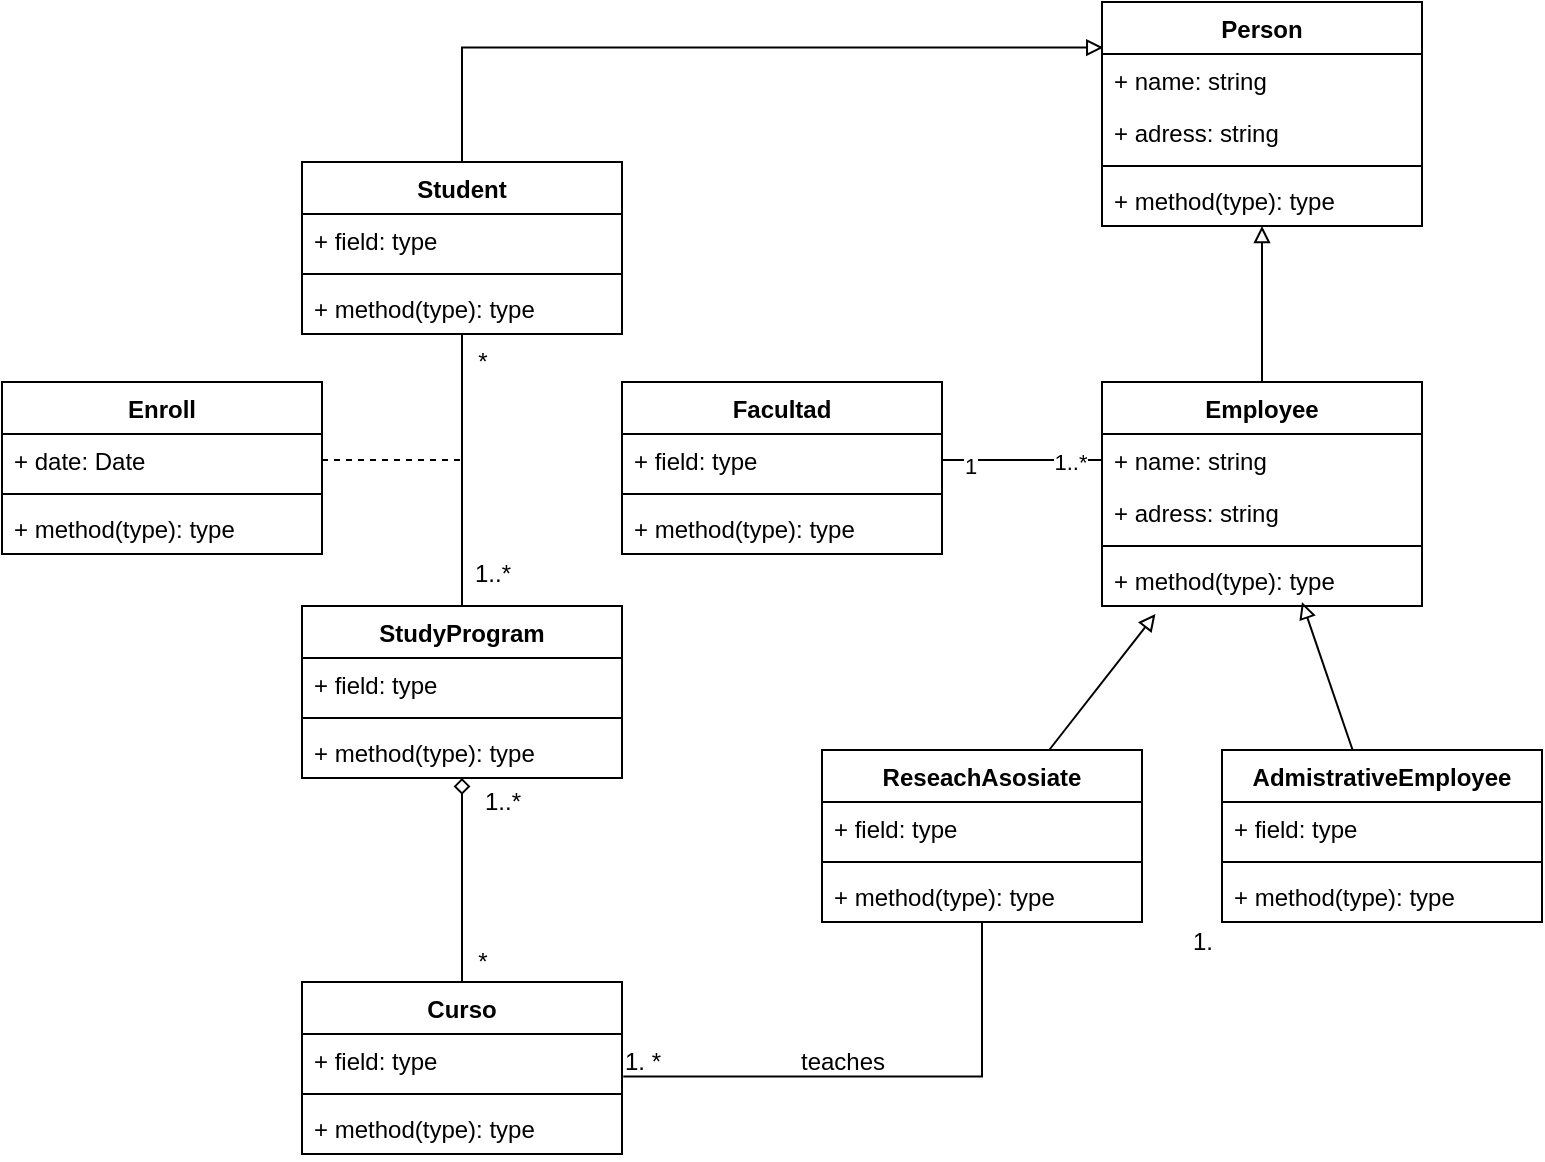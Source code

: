 <mxfile version="20.0.4" type="device"><diagram id="vIyadPnhWKguf4oU4SYq" name="diagrama clases"><mxGraphModel dx="1725" dy="503" grid="1" gridSize="10" guides="1" tooltips="1" connect="1" arrows="1" fold="1" page="1" pageScale="1" pageWidth="827" pageHeight="1169" math="0" shadow="0"><root><mxCell id="0"/><mxCell id="1" parent="0"/><mxCell id="WG7-mORb7cb0WVPptvqz-39" style="edgeStyle=none;rounded=0;orthogonalLoop=1;jettySize=auto;html=1;endArrow=block;endFill=0;entryX=0.625;entryY=0.923;entryDx=0;entryDy=0;entryPerimeter=0;" parent="1" source="WG7-mORb7cb0WVPptvqz-1" target="WG7-mORb7cb0WVPptvqz-45" edge="1"><mxGeometry relative="1" as="geometry"/></mxCell><mxCell id="WG7-mORb7cb0WVPptvqz-1" value="AdmistrativeEmployee" style="swimlane;fontStyle=1;align=center;verticalAlign=top;childLayout=stackLayout;horizontal=1;startSize=26;horizontalStack=0;resizeParent=1;resizeParentMax=0;resizeLast=0;collapsible=1;marginBottom=0;" parent="1" vertex="1"><mxGeometry x="-170" y="464" width="160" height="86" as="geometry"/></mxCell><mxCell id="WG7-mORb7cb0WVPptvqz-2" value="+ field: type" style="text;strokeColor=none;fillColor=none;align=left;verticalAlign=top;spacingLeft=4;spacingRight=4;overflow=hidden;rotatable=0;points=[[0,0.5],[1,0.5]];portConstraint=eastwest;" parent="WG7-mORb7cb0WVPptvqz-1" vertex="1"><mxGeometry y="26" width="160" height="26" as="geometry"/></mxCell><mxCell id="WG7-mORb7cb0WVPptvqz-3" value="" style="line;strokeWidth=1;fillColor=none;align=left;verticalAlign=middle;spacingTop=-1;spacingLeft=3;spacingRight=3;rotatable=0;labelPosition=right;points=[];portConstraint=eastwest;" parent="WG7-mORb7cb0WVPptvqz-1" vertex="1"><mxGeometry y="52" width="160" height="8" as="geometry"/></mxCell><mxCell id="WG7-mORb7cb0WVPptvqz-4" value="+ method(type): type" style="text;strokeColor=none;fillColor=none;align=left;verticalAlign=top;spacingLeft=4;spacingRight=4;overflow=hidden;rotatable=0;points=[[0,0.5],[1,0.5]];portConstraint=eastwest;" parent="WG7-mORb7cb0WVPptvqz-1" vertex="1"><mxGeometry y="60" width="160" height="26" as="geometry"/></mxCell><mxCell id="WG7-mORb7cb0WVPptvqz-28" style="edgeStyle=none;rounded=0;orthogonalLoop=1;jettySize=auto;html=1;endArrow=none;endFill=0;" parent="1" source="WG7-mORb7cb0WVPptvqz-5" target="WG7-mORb7cb0WVPptvqz-22" edge="1"><mxGeometry relative="1" as="geometry"/></mxCell><mxCell id="WG7-mORb7cb0WVPptvqz-38" style="edgeStyle=orthogonalEdgeStyle;rounded=0;orthogonalLoop=1;jettySize=auto;html=1;endArrow=block;endFill=0;entryX=0.004;entryY=-0.123;entryDx=0;entryDy=0;entryPerimeter=0;" parent="1" source="WG7-mORb7cb0WVPptvqz-5" target="WG7-mORb7cb0WVPptvqz-32" edge="1"><mxGeometry relative="1" as="geometry"/></mxCell><mxCell id="WG7-mORb7cb0WVPptvqz-5" value="Student" style="swimlane;fontStyle=1;align=center;verticalAlign=top;childLayout=stackLayout;horizontal=1;startSize=26;horizontalStack=0;resizeParent=1;resizeParentMax=0;resizeLast=0;collapsible=1;marginBottom=0;" parent="1" vertex="1"><mxGeometry x="-630" y="170" width="160" height="86" as="geometry"/></mxCell><mxCell id="WG7-mORb7cb0WVPptvqz-6" value="+ field: type" style="text;strokeColor=none;fillColor=none;align=left;verticalAlign=top;spacingLeft=4;spacingRight=4;overflow=hidden;rotatable=0;points=[[0,0.5],[1,0.5]];portConstraint=eastwest;" parent="WG7-mORb7cb0WVPptvqz-5" vertex="1"><mxGeometry y="26" width="160" height="26" as="geometry"/></mxCell><mxCell id="WG7-mORb7cb0WVPptvqz-7" value="" style="line;strokeWidth=1;fillColor=none;align=left;verticalAlign=middle;spacingTop=-1;spacingLeft=3;spacingRight=3;rotatable=0;labelPosition=right;points=[];portConstraint=eastwest;" parent="WG7-mORb7cb0WVPptvqz-5" vertex="1"><mxGeometry y="52" width="160" height="8" as="geometry"/></mxCell><mxCell id="WG7-mORb7cb0WVPptvqz-8" value="+ method(type): type" style="text;strokeColor=none;fillColor=none;align=left;verticalAlign=top;spacingLeft=4;spacingRight=4;overflow=hidden;rotatable=0;points=[[0,0.5],[1,0.5]];portConstraint=eastwest;" parent="WG7-mORb7cb0WVPptvqz-5" vertex="1"><mxGeometry y="60" width="160" height="26" as="geometry"/></mxCell><mxCell id="WG7-mORb7cb0WVPptvqz-9" value="Facultad" style="swimlane;fontStyle=1;align=center;verticalAlign=top;childLayout=stackLayout;horizontal=1;startSize=26;horizontalStack=0;resizeParent=1;resizeParentMax=0;resizeLast=0;collapsible=1;marginBottom=0;" parent="1" vertex="1"><mxGeometry x="-470" y="280" width="160" height="86" as="geometry"/></mxCell><mxCell id="WG7-mORb7cb0WVPptvqz-10" value="+ field: type" style="text;strokeColor=none;fillColor=none;align=left;verticalAlign=top;spacingLeft=4;spacingRight=4;overflow=hidden;rotatable=0;points=[[0,0.5],[1,0.5]];portConstraint=eastwest;" parent="WG7-mORb7cb0WVPptvqz-9" vertex="1"><mxGeometry y="26" width="160" height="26" as="geometry"/></mxCell><mxCell id="WG7-mORb7cb0WVPptvqz-11" value="" style="line;strokeWidth=1;fillColor=none;align=left;verticalAlign=middle;spacingTop=-1;spacingLeft=3;spacingRight=3;rotatable=0;labelPosition=right;points=[];portConstraint=eastwest;" parent="WG7-mORb7cb0WVPptvqz-9" vertex="1"><mxGeometry y="52" width="160" height="8" as="geometry"/></mxCell><mxCell id="WG7-mORb7cb0WVPptvqz-12" value="+ method(type): type" style="text;strokeColor=none;fillColor=none;align=left;verticalAlign=top;spacingLeft=4;spacingRight=4;overflow=hidden;rotatable=0;points=[[0,0.5],[1,0.5]];portConstraint=eastwest;" parent="WG7-mORb7cb0WVPptvqz-9" vertex="1"><mxGeometry y="60" width="160" height="26" as="geometry"/></mxCell><mxCell id="WG7-mORb7cb0WVPptvqz-27" style="rounded=0;orthogonalLoop=1;jettySize=auto;html=1;entryX=1.004;entryY=0.815;entryDx=0;entryDy=0;entryPerimeter=0;endArrow=none;endFill=0;edgeStyle=orthogonalEdgeStyle;" parent="1" source="WG7-mORb7cb0WVPptvqz-13" target="WG7-mORb7cb0WVPptvqz-19" edge="1"><mxGeometry relative="1" as="geometry"/></mxCell><mxCell id="WG7-mORb7cb0WVPptvqz-36" style="edgeStyle=none;rounded=0;orthogonalLoop=1;jettySize=auto;html=1;endArrow=block;endFill=0;entryX=0.167;entryY=1.154;entryDx=0;entryDy=0;entryPerimeter=0;" parent="1" source="WG7-mORb7cb0WVPptvqz-13" target="WG7-mORb7cb0WVPptvqz-45" edge="1"><mxGeometry relative="1" as="geometry"/></mxCell><mxCell id="WG7-mORb7cb0WVPptvqz-13" value="ReseachAsosiate" style="swimlane;fontStyle=1;align=center;verticalAlign=top;childLayout=stackLayout;horizontal=1;startSize=26;horizontalStack=0;resizeParent=1;resizeParentMax=0;resizeLast=0;collapsible=1;marginBottom=0;" parent="1" vertex="1"><mxGeometry x="-370" y="464" width="160" height="86" as="geometry"/></mxCell><mxCell id="WG7-mORb7cb0WVPptvqz-14" value="+ field: type" style="text;strokeColor=none;fillColor=none;align=left;verticalAlign=top;spacingLeft=4;spacingRight=4;overflow=hidden;rotatable=0;points=[[0,0.5],[1,0.5]];portConstraint=eastwest;" parent="WG7-mORb7cb0WVPptvqz-13" vertex="1"><mxGeometry y="26" width="160" height="26" as="geometry"/></mxCell><mxCell id="WG7-mORb7cb0WVPptvqz-15" value="" style="line;strokeWidth=1;fillColor=none;align=left;verticalAlign=middle;spacingTop=-1;spacingLeft=3;spacingRight=3;rotatable=0;labelPosition=right;points=[];portConstraint=eastwest;" parent="WG7-mORb7cb0WVPptvqz-13" vertex="1"><mxGeometry y="52" width="160" height="8" as="geometry"/></mxCell><mxCell id="WG7-mORb7cb0WVPptvqz-16" value="+ method(type): type" style="text;strokeColor=none;fillColor=none;align=left;verticalAlign=top;spacingLeft=4;spacingRight=4;overflow=hidden;rotatable=0;points=[[0,0.5],[1,0.5]];portConstraint=eastwest;" parent="WG7-mORb7cb0WVPptvqz-13" vertex="1"><mxGeometry y="60" width="160" height="26" as="geometry"/></mxCell><mxCell id="WG7-mORb7cb0WVPptvqz-26" style="rounded=0;orthogonalLoop=1;jettySize=auto;html=1;endArrow=diamond;endFill=0;" parent="1" source="WG7-mORb7cb0WVPptvqz-18" target="WG7-mORb7cb0WVPptvqz-25" edge="1"><mxGeometry relative="1" as="geometry"/></mxCell><mxCell id="WG7-mORb7cb0WVPptvqz-18" value="Curso" style="swimlane;fontStyle=1;align=center;verticalAlign=top;childLayout=stackLayout;horizontal=1;startSize=26;horizontalStack=0;resizeParent=1;resizeParentMax=0;resizeLast=0;collapsible=1;marginBottom=0;" parent="1" vertex="1"><mxGeometry x="-630" y="580" width="160" height="86" as="geometry"/></mxCell><mxCell id="WG7-mORb7cb0WVPptvqz-19" value="+ field: type" style="text;strokeColor=none;fillColor=none;align=left;verticalAlign=top;spacingLeft=4;spacingRight=4;overflow=hidden;rotatable=0;points=[[0,0.5],[1,0.5]];portConstraint=eastwest;" parent="WG7-mORb7cb0WVPptvqz-18" vertex="1"><mxGeometry y="26" width="160" height="26" as="geometry"/></mxCell><mxCell id="WG7-mORb7cb0WVPptvqz-20" value="" style="line;strokeWidth=1;fillColor=none;align=left;verticalAlign=middle;spacingTop=-1;spacingLeft=3;spacingRight=3;rotatable=0;labelPosition=right;points=[];portConstraint=eastwest;" parent="WG7-mORb7cb0WVPptvqz-18" vertex="1"><mxGeometry y="52" width="160" height="8" as="geometry"/></mxCell><mxCell id="WG7-mORb7cb0WVPptvqz-21" value="+ method(type): type" style="text;strokeColor=none;fillColor=none;align=left;verticalAlign=top;spacingLeft=4;spacingRight=4;overflow=hidden;rotatable=0;points=[[0,0.5],[1,0.5]];portConstraint=eastwest;" parent="WG7-mORb7cb0WVPptvqz-18" vertex="1"><mxGeometry y="60" width="160" height="26" as="geometry"/></mxCell><mxCell id="WG7-mORb7cb0WVPptvqz-22" value="StudyProgram" style="swimlane;fontStyle=1;align=center;verticalAlign=top;childLayout=stackLayout;horizontal=1;startSize=26;horizontalStack=0;resizeParent=1;resizeParentMax=0;resizeLast=0;collapsible=1;marginBottom=0;" parent="1" vertex="1"><mxGeometry x="-630" y="392" width="160" height="86" as="geometry"/></mxCell><mxCell id="WG7-mORb7cb0WVPptvqz-23" value="+ field: type" style="text;strokeColor=none;fillColor=none;align=left;verticalAlign=top;spacingLeft=4;spacingRight=4;overflow=hidden;rotatable=0;points=[[0,0.5],[1,0.5]];portConstraint=eastwest;" parent="WG7-mORb7cb0WVPptvqz-22" vertex="1"><mxGeometry y="26" width="160" height="26" as="geometry"/></mxCell><mxCell id="WG7-mORb7cb0WVPptvqz-24" value="" style="line;strokeWidth=1;fillColor=none;align=left;verticalAlign=middle;spacingTop=-1;spacingLeft=3;spacingRight=3;rotatable=0;labelPosition=right;points=[];portConstraint=eastwest;" parent="WG7-mORb7cb0WVPptvqz-22" vertex="1"><mxGeometry y="52" width="160" height="8" as="geometry"/></mxCell><mxCell id="WG7-mORb7cb0WVPptvqz-25" value="+ method(type): type" style="text;strokeColor=none;fillColor=none;align=left;verticalAlign=top;spacingLeft=4;spacingRight=4;overflow=hidden;rotatable=0;points=[[0,0.5],[1,0.5]];portConstraint=eastwest;" parent="WG7-mORb7cb0WVPptvqz-22" vertex="1"><mxGeometry y="60" width="160" height="26" as="geometry"/></mxCell><mxCell id="WG7-mORb7cb0WVPptvqz-40" style="edgeStyle=none;rounded=0;orthogonalLoop=1;jettySize=auto;html=1;entryX=1;entryY=0.5;entryDx=0;entryDy=0;endArrow=none;endFill=0;exitX=0;exitY=0.5;exitDx=0;exitDy=0;" parent="1" source="WG7-mORb7cb0WVPptvqz-42" target="WG7-mORb7cb0WVPptvqz-10" edge="1"><mxGeometry relative="1" as="geometry"/></mxCell><mxCell id="WG7-mORb7cb0WVPptvqz-60" value="1" style="edgeLabel;html=1;align=center;verticalAlign=middle;resizable=0;points=[];" parent="WG7-mORb7cb0WVPptvqz-40" vertex="1" connectable="0"><mxGeometry x="0.666" y="3" relative="1" as="geometry"><mxPoint as="offset"/></mxGeometry></mxCell><mxCell id="WG7-mORb7cb0WVPptvqz-61" value="1..*" style="edgeLabel;html=1;align=center;verticalAlign=middle;resizable=0;points=[];" parent="WG7-mORb7cb0WVPptvqz-40" vertex="1" connectable="0"><mxGeometry x="-0.593" y="1" relative="1" as="geometry"><mxPoint as="offset"/></mxGeometry></mxCell><mxCell id="WG7-mORb7cb0WVPptvqz-31" value="Person" style="swimlane;fontStyle=1;align=center;verticalAlign=top;childLayout=stackLayout;horizontal=1;startSize=26;horizontalStack=0;resizeParent=1;resizeParentMax=0;resizeLast=0;collapsible=1;marginBottom=0;" parent="1" vertex="1"><mxGeometry x="-230" y="90" width="160" height="112" as="geometry"/></mxCell><mxCell id="WG7-mORb7cb0WVPptvqz-32" value="+ name: string" style="text;strokeColor=none;fillColor=none;align=left;verticalAlign=top;spacingLeft=4;spacingRight=4;overflow=hidden;rotatable=0;points=[[0,0.5],[1,0.5]];portConstraint=eastwest;" parent="WG7-mORb7cb0WVPptvqz-31" vertex="1"><mxGeometry y="26" width="160" height="26" as="geometry"/></mxCell><mxCell id="WG7-mORb7cb0WVPptvqz-35" value="+ adress: string" style="text;strokeColor=none;fillColor=none;align=left;verticalAlign=top;spacingLeft=4;spacingRight=4;overflow=hidden;rotatable=0;points=[[0,0.5],[1,0.5]];portConstraint=eastwest;" parent="WG7-mORb7cb0WVPptvqz-31" vertex="1"><mxGeometry y="52" width="160" height="26" as="geometry"/></mxCell><mxCell id="WG7-mORb7cb0WVPptvqz-33" value="" style="line;strokeWidth=1;fillColor=none;align=left;verticalAlign=middle;spacingTop=-1;spacingLeft=3;spacingRight=3;rotatable=0;labelPosition=right;points=[];portConstraint=eastwest;" parent="WG7-mORb7cb0WVPptvqz-31" vertex="1"><mxGeometry y="78" width="160" height="8" as="geometry"/></mxCell><mxCell id="WG7-mORb7cb0WVPptvqz-34" value="+ method(type): type" style="text;strokeColor=none;fillColor=none;align=left;verticalAlign=top;spacingLeft=4;spacingRight=4;overflow=hidden;rotatable=0;points=[[0,0.5],[1,0.5]];portConstraint=eastwest;" parent="WG7-mORb7cb0WVPptvqz-31" vertex="1"><mxGeometry y="86" width="160" height="26" as="geometry"/></mxCell><mxCell id="WG7-mORb7cb0WVPptvqz-46" style="edgeStyle=none;rounded=0;orthogonalLoop=1;jettySize=auto;html=1;endArrow=block;endFill=0;" parent="1" source="WG7-mORb7cb0WVPptvqz-41" target="WG7-mORb7cb0WVPptvqz-34" edge="1"><mxGeometry relative="1" as="geometry"/></mxCell><mxCell id="WG7-mORb7cb0WVPptvqz-41" value="Employee" style="swimlane;fontStyle=1;align=center;verticalAlign=top;childLayout=stackLayout;horizontal=1;startSize=26;horizontalStack=0;resizeParent=1;resizeParentMax=0;resizeLast=0;collapsible=1;marginBottom=0;" parent="1" vertex="1"><mxGeometry x="-230" y="280" width="160" height="112" as="geometry"/></mxCell><mxCell id="WG7-mORb7cb0WVPptvqz-42" value="+ name: string" style="text;strokeColor=none;fillColor=none;align=left;verticalAlign=top;spacingLeft=4;spacingRight=4;overflow=hidden;rotatable=0;points=[[0,0.5],[1,0.5]];portConstraint=eastwest;" parent="WG7-mORb7cb0WVPptvqz-41" vertex="1"><mxGeometry y="26" width="160" height="26" as="geometry"/></mxCell><mxCell id="WG7-mORb7cb0WVPptvqz-43" value="+ adress: string" style="text;strokeColor=none;fillColor=none;align=left;verticalAlign=top;spacingLeft=4;spacingRight=4;overflow=hidden;rotatable=0;points=[[0,0.5],[1,0.5]];portConstraint=eastwest;" parent="WG7-mORb7cb0WVPptvqz-41" vertex="1"><mxGeometry y="52" width="160" height="26" as="geometry"/></mxCell><mxCell id="WG7-mORb7cb0WVPptvqz-44" value="" style="line;strokeWidth=1;fillColor=none;align=left;verticalAlign=middle;spacingTop=-1;spacingLeft=3;spacingRight=3;rotatable=0;labelPosition=right;points=[];portConstraint=eastwest;" parent="WG7-mORb7cb0WVPptvqz-41" vertex="1"><mxGeometry y="78" width="160" height="8" as="geometry"/></mxCell><mxCell id="WG7-mORb7cb0WVPptvqz-45" value="+ method(type): type" style="text;strokeColor=none;fillColor=none;align=left;verticalAlign=top;spacingLeft=4;spacingRight=4;overflow=hidden;rotatable=0;points=[[0,0.5],[1,0.5]];portConstraint=eastwest;" parent="WG7-mORb7cb0WVPptvqz-41" vertex="1"><mxGeometry y="86" width="160" height="26" as="geometry"/></mxCell><mxCell id="WG7-mORb7cb0WVPptvqz-47" value="Enroll" style="swimlane;fontStyle=1;align=center;verticalAlign=top;childLayout=stackLayout;horizontal=1;startSize=26;horizontalStack=0;resizeParent=1;resizeParentMax=0;resizeLast=0;collapsible=1;marginBottom=0;" parent="1" vertex="1"><mxGeometry x="-780" y="280" width="160" height="86" as="geometry"/></mxCell><mxCell id="WG7-mORb7cb0WVPptvqz-48" value="+ date: Date" style="text;strokeColor=none;fillColor=none;align=left;verticalAlign=top;spacingLeft=4;spacingRight=4;overflow=hidden;rotatable=0;points=[[0,0.5],[1,0.5]];portConstraint=eastwest;" parent="WG7-mORb7cb0WVPptvqz-47" vertex="1"><mxGeometry y="26" width="160" height="26" as="geometry"/></mxCell><mxCell id="WG7-mORb7cb0WVPptvqz-49" value="" style="line;strokeWidth=1;fillColor=none;align=left;verticalAlign=middle;spacingTop=-1;spacingLeft=3;spacingRight=3;rotatable=0;labelPosition=right;points=[];portConstraint=eastwest;" parent="WG7-mORb7cb0WVPptvqz-47" vertex="1"><mxGeometry y="52" width="160" height="8" as="geometry"/></mxCell><mxCell id="WG7-mORb7cb0WVPptvqz-50" value="+ method(type): type" style="text;strokeColor=none;fillColor=none;align=left;verticalAlign=top;spacingLeft=4;spacingRight=4;overflow=hidden;rotatable=0;points=[[0,0.5],[1,0.5]];portConstraint=eastwest;" parent="WG7-mORb7cb0WVPptvqz-47" vertex="1"><mxGeometry y="60" width="160" height="26" as="geometry"/></mxCell><mxCell id="WG7-mORb7cb0WVPptvqz-51" style="rounded=0;orthogonalLoop=1;jettySize=auto;html=1;endArrow=none;endFill=0;dashed=1;" parent="1" source="WG7-mORb7cb0WVPptvqz-48" edge="1"><mxGeometry relative="1" as="geometry"><mxPoint x="-550" y="319" as="targetPoint"/></mxGeometry></mxCell><mxCell id="WG7-mORb7cb0WVPptvqz-53" value="teaches" style="text;html=1;align=center;verticalAlign=middle;resizable=0;points=[];autosize=1;strokeColor=none;fillColor=none;" parent="1" vertex="1"><mxGeometry x="-390" y="610" width="60" height="20" as="geometry"/></mxCell><mxCell id="WG7-mORb7cb0WVPptvqz-54" value="1." style="text;html=1;align=center;verticalAlign=middle;resizable=0;points=[];autosize=1;strokeColor=none;fillColor=none;" parent="1" vertex="1"><mxGeometry x="-195" y="550" width="30" height="20" as="geometry"/></mxCell><mxCell id="WG7-mORb7cb0WVPptvqz-55" value="1. *" style="text;html=1;align=center;verticalAlign=middle;resizable=0;points=[];autosize=1;strokeColor=none;fillColor=none;" parent="1" vertex="1"><mxGeometry x="-475" y="610" width="30" height="20" as="geometry"/></mxCell><mxCell id="WG7-mORb7cb0WVPptvqz-56" value="1..*" style="text;html=1;align=center;verticalAlign=middle;resizable=0;points=[];autosize=1;strokeColor=none;fillColor=none;" parent="1" vertex="1"><mxGeometry x="-550" y="366" width="30" height="20" as="geometry"/></mxCell><mxCell id="WG7-mORb7cb0WVPptvqz-57" value="*" style="text;html=1;align=center;verticalAlign=middle;resizable=0;points=[];autosize=1;strokeColor=none;fillColor=none;" parent="1" vertex="1"><mxGeometry x="-550" y="260" width="20" height="20" as="geometry"/></mxCell><mxCell id="WG7-mORb7cb0WVPptvqz-58" value="*" style="text;html=1;align=center;verticalAlign=middle;resizable=0;points=[];autosize=1;strokeColor=none;fillColor=none;" parent="1" vertex="1"><mxGeometry x="-550" y="560" width="20" height="20" as="geometry"/></mxCell><mxCell id="WG7-mORb7cb0WVPptvqz-59" value="1..*" style="text;html=1;align=center;verticalAlign=middle;resizable=0;points=[];autosize=1;strokeColor=none;fillColor=none;" parent="1" vertex="1"><mxGeometry x="-545" y="480" width="30" height="20" as="geometry"/></mxCell></root></mxGraphModel></diagram></mxfile>